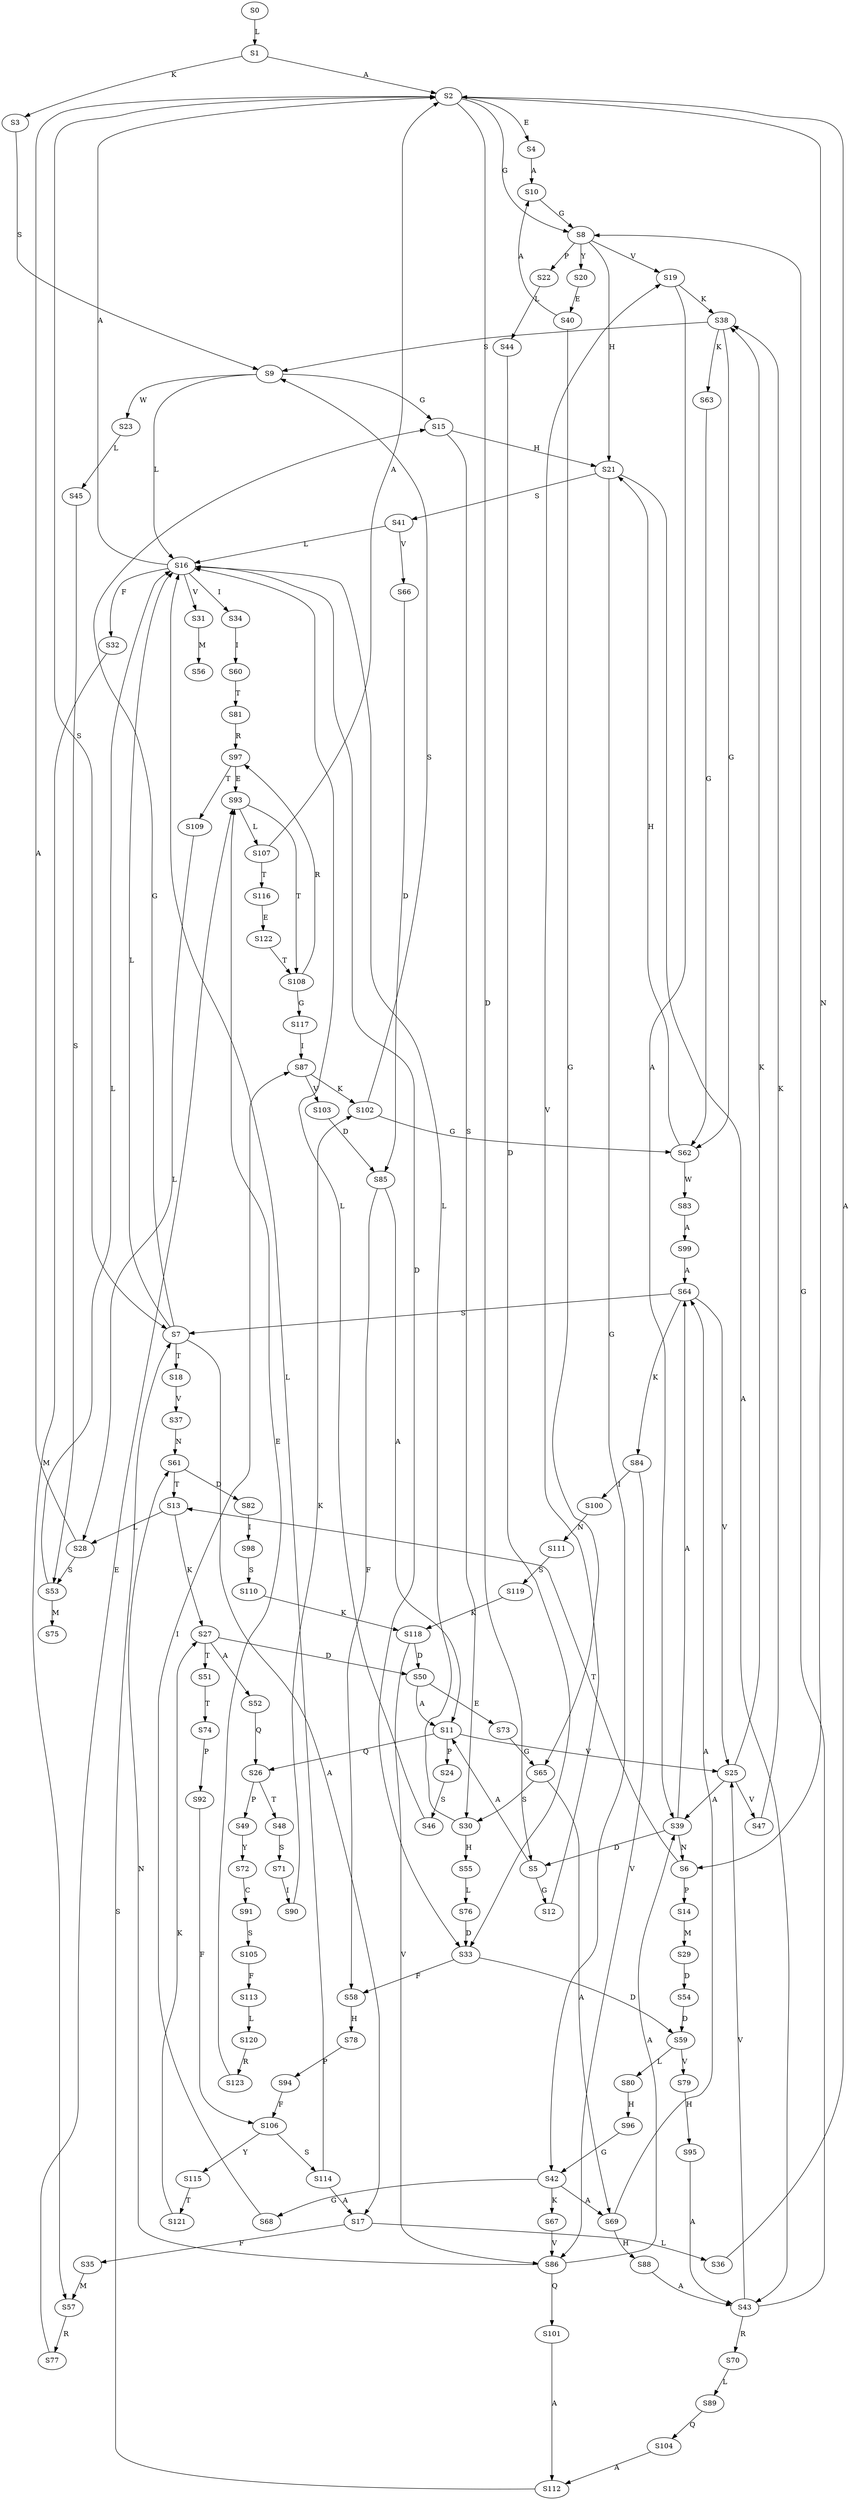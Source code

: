strict digraph  {
	S0 -> S1 [ label = L ];
	S1 -> S2 [ label = A ];
	S1 -> S3 [ label = K ];
	S2 -> S4 [ label = E ];
	S2 -> S5 [ label = D ];
	S2 -> S6 [ label = N ];
	S2 -> S7 [ label = S ];
	S2 -> S8 [ label = G ];
	S3 -> S9 [ label = S ];
	S4 -> S10 [ label = A ];
	S5 -> S11 [ label = A ];
	S5 -> S12 [ label = G ];
	S6 -> S13 [ label = T ];
	S6 -> S14 [ label = P ];
	S7 -> S15 [ label = G ];
	S7 -> S16 [ label = L ];
	S7 -> S17 [ label = A ];
	S7 -> S18 [ label = T ];
	S8 -> S19 [ label = V ];
	S8 -> S20 [ label = Y ];
	S8 -> S21 [ label = H ];
	S8 -> S22 [ label = P ];
	S9 -> S23 [ label = W ];
	S9 -> S15 [ label = G ];
	S9 -> S16 [ label = L ];
	S10 -> S8 [ label = G ];
	S11 -> S24 [ label = P ];
	S11 -> S25 [ label = V ];
	S11 -> S26 [ label = Q ];
	S12 -> S19 [ label = V ];
	S13 -> S27 [ label = K ];
	S13 -> S28 [ label = L ];
	S14 -> S29 [ label = M ];
	S15 -> S21 [ label = H ];
	S15 -> S30 [ label = S ];
	S16 -> S31 [ label = V ];
	S16 -> S32 [ label = F ];
	S16 -> S33 [ label = D ];
	S16 -> S2 [ label = A ];
	S16 -> S34 [ label = I ];
	S17 -> S35 [ label = F ];
	S17 -> S36 [ label = L ];
	S18 -> S37 [ label = V ];
	S19 -> S38 [ label = K ];
	S19 -> S39 [ label = A ];
	S20 -> S40 [ label = E ];
	S21 -> S41 [ label = S ];
	S21 -> S42 [ label = G ];
	S21 -> S43 [ label = A ];
	S22 -> S44 [ label = L ];
	S23 -> S45 [ label = L ];
	S24 -> S46 [ label = S ];
	S25 -> S38 [ label = K ];
	S25 -> S39 [ label = A ];
	S25 -> S47 [ label = V ];
	S26 -> S48 [ label = T ];
	S26 -> S49 [ label = P ];
	S27 -> S50 [ label = D ];
	S27 -> S51 [ label = T ];
	S27 -> S52 [ label = A ];
	S28 -> S2 [ label = A ];
	S28 -> S53 [ label = S ];
	S29 -> S54 [ label = D ];
	S30 -> S16 [ label = L ];
	S30 -> S55 [ label = H ];
	S31 -> S56 [ label = M ];
	S32 -> S57 [ label = M ];
	S33 -> S58 [ label = F ];
	S33 -> S59 [ label = D ];
	S34 -> S60 [ label = I ];
	S35 -> S57 [ label = M ];
	S36 -> S2 [ label = A ];
	S37 -> S61 [ label = N ];
	S38 -> S62 [ label = G ];
	S38 -> S63 [ label = K ];
	S38 -> S9 [ label = S ];
	S39 -> S6 [ label = N ];
	S39 -> S64 [ label = A ];
	S39 -> S5 [ label = D ];
	S40 -> S65 [ label = G ];
	S40 -> S10 [ label = A ];
	S41 -> S16 [ label = L ];
	S41 -> S66 [ label = V ];
	S42 -> S67 [ label = K ];
	S42 -> S68 [ label = G ];
	S42 -> S69 [ label = A ];
	S43 -> S8 [ label = G ];
	S43 -> S25 [ label = V ];
	S43 -> S70 [ label = R ];
	S44 -> S33 [ label = D ];
	S45 -> S53 [ label = S ];
	S46 -> S16 [ label = L ];
	S47 -> S38 [ label = K ];
	S48 -> S71 [ label = S ];
	S49 -> S72 [ label = Y ];
	S50 -> S11 [ label = A ];
	S50 -> S73 [ label = E ];
	S51 -> S74 [ label = T ];
	S52 -> S26 [ label = Q ];
	S53 -> S75 [ label = M ];
	S53 -> S16 [ label = L ];
	S54 -> S59 [ label = D ];
	S55 -> S76 [ label = L ];
	S57 -> S77 [ label = R ];
	S58 -> S78 [ label = H ];
	S59 -> S79 [ label = V ];
	S59 -> S80 [ label = L ];
	S60 -> S81 [ label = T ];
	S61 -> S13 [ label = T ];
	S61 -> S82 [ label = D ];
	S62 -> S83 [ label = W ];
	S62 -> S21 [ label = H ];
	S63 -> S62 [ label = G ];
	S64 -> S84 [ label = K ];
	S64 -> S7 [ label = S ];
	S64 -> S25 [ label = V ];
	S65 -> S69 [ label = A ];
	S65 -> S30 [ label = S ];
	S66 -> S85 [ label = D ];
	S67 -> S86 [ label = V ];
	S68 -> S87 [ label = I ];
	S69 -> S88 [ label = H ];
	S69 -> S64 [ label = A ];
	S70 -> S89 [ label = L ];
	S71 -> S90 [ label = I ];
	S72 -> S91 [ label = C ];
	S73 -> S65 [ label = G ];
	S74 -> S92 [ label = P ];
	S76 -> S33 [ label = D ];
	S77 -> S93 [ label = E ];
	S78 -> S94 [ label = P ];
	S79 -> S95 [ label = H ];
	S80 -> S96 [ label = H ];
	S81 -> S97 [ label = R ];
	S82 -> S98 [ label = I ];
	S83 -> S99 [ label = A ];
	S84 -> S86 [ label = V ];
	S84 -> S100 [ label = I ];
	S85 -> S58 [ label = F ];
	S85 -> S11 [ label = A ];
	S86 -> S61 [ label = N ];
	S86 -> S101 [ label = Q ];
	S86 -> S39 [ label = A ];
	S87 -> S102 [ label = K ];
	S87 -> S103 [ label = V ];
	S88 -> S43 [ label = A ];
	S89 -> S104 [ label = Q ];
	S90 -> S102 [ label = K ];
	S91 -> S105 [ label = S ];
	S92 -> S106 [ label = F ];
	S93 -> S107 [ label = L ];
	S93 -> S108 [ label = T ];
	S94 -> S106 [ label = F ];
	S95 -> S43 [ label = A ];
	S96 -> S42 [ label = G ];
	S97 -> S109 [ label = T ];
	S97 -> S93 [ label = E ];
	S98 -> S110 [ label = S ];
	S99 -> S64 [ label = A ];
	S100 -> S111 [ label = N ];
	S101 -> S112 [ label = A ];
	S102 -> S62 [ label = G ];
	S102 -> S9 [ label = S ];
	S103 -> S85 [ label = D ];
	S104 -> S112 [ label = A ];
	S105 -> S113 [ label = F ];
	S106 -> S114 [ label = S ];
	S106 -> S115 [ label = Y ];
	S107 -> S2 [ label = A ];
	S107 -> S116 [ label = T ];
	S108 -> S97 [ label = R ];
	S108 -> S117 [ label = G ];
	S109 -> S28 [ label = L ];
	S110 -> S118 [ label = K ];
	S111 -> S119 [ label = S ];
	S112 -> S7 [ label = S ];
	S113 -> S120 [ label = L ];
	S114 -> S16 [ label = L ];
	S114 -> S17 [ label = A ];
	S115 -> S121 [ label = T ];
	S116 -> S122 [ label = E ];
	S117 -> S87 [ label = I ];
	S118 -> S50 [ label = D ];
	S118 -> S86 [ label = V ];
	S119 -> S118 [ label = K ];
	S120 -> S123 [ label = R ];
	S121 -> S27 [ label = K ];
	S122 -> S108 [ label = T ];
	S123 -> S93 [ label = E ];
}
